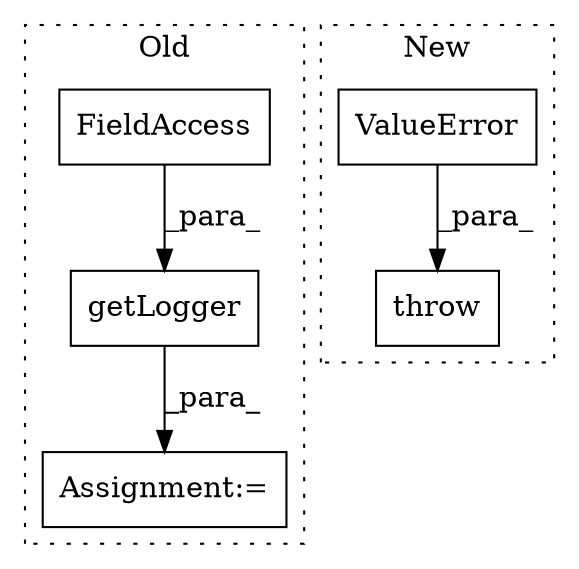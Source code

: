 digraph G {
subgraph cluster0 {
1 [label="getLogger" a="32" s="931,949" l="10,1" shape="box"];
4 [label="FieldAccess" a="22" s="941" l="8" shape="box"];
5 [label="Assignment:=" a="7" s="922" l="1" shape="box"];
label = "Old";
style="dotted";
}
subgraph cluster1 {
2 [label="throw" a="53" s="1224" l="6" shape="box"];
3 [label="ValueError" a="32" s="1230,1346" l="11,1" shape="box"];
label = "New";
style="dotted";
}
1 -> 5 [label="_para_"];
3 -> 2 [label="_para_"];
4 -> 1 [label="_para_"];
}